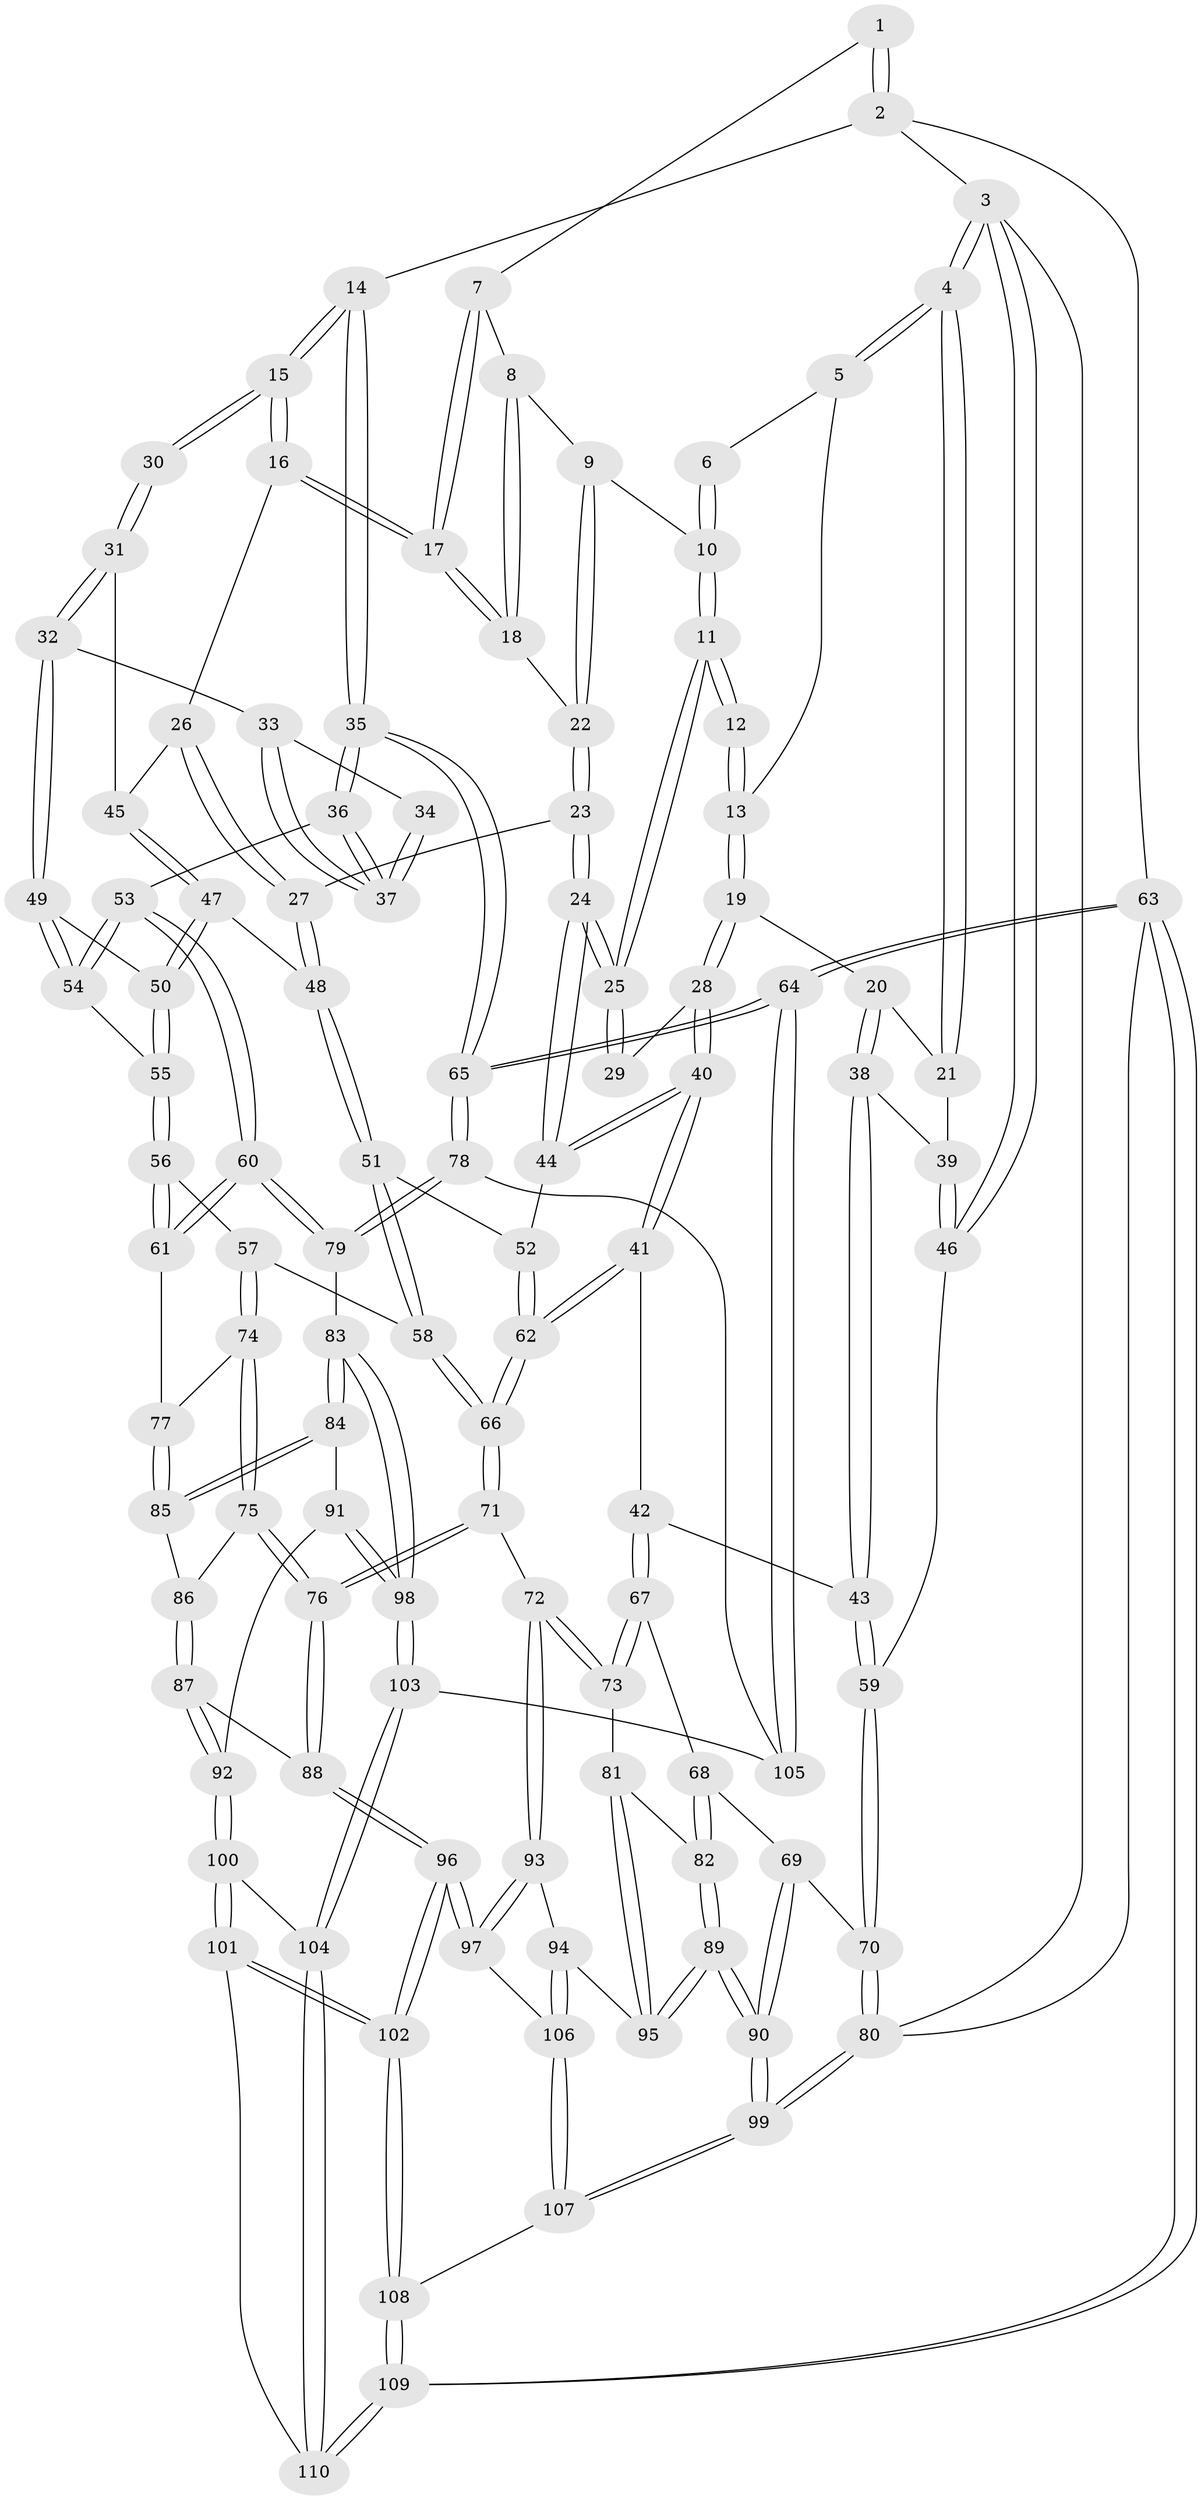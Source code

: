 // coarse degree distribution, {3: 0.19696969696969696, 5: 0.25757575757575757, 4: 0.3939393939393939, 2: 0.030303030303030304, 6: 0.12121212121212122}
// Generated by graph-tools (version 1.1) at 2025/24/03/03/25 07:24:40]
// undirected, 110 vertices, 272 edges
graph export_dot {
graph [start="1"]
  node [color=gray90,style=filled];
  1 [pos="+0.6681506561627517+0"];
  2 [pos="+1+0"];
  3 [pos="+0+0"];
  4 [pos="+0+0"];
  5 [pos="+0.2413716064068752+0"];
  6 [pos="+0.40395719328285173+0"];
  7 [pos="+0.6647043667229328+0"];
  8 [pos="+0.5521034868960535+0.036182832767988574"];
  9 [pos="+0.4761391379897583+0.07927497147934694"];
  10 [pos="+0.4723858153694581+0.07964744680030496"];
  11 [pos="+0.43899030921943166+0.1178588480882345"];
  12 [pos="+0.4342784394030919+0.11569570746573028"];
  13 [pos="+0.2762607134722899+0.014324829134152036"];
  14 [pos="+1+0"];
  15 [pos="+1+0"];
  16 [pos="+0.7196054503058273+0.11876666272531278"];
  17 [pos="+0.7108450080461184+0.10613051242975523"];
  18 [pos="+0.60049483539543+0.11051926048500374"];
  19 [pos="+0.23961472360951433+0.12380536978199033"];
  20 [pos="+0.2141017121991554+0.13213112244793163"];
  21 [pos="+0.10336283867668028+0.13069420271496124"];
  22 [pos="+0.5712930973752218+0.12430591552364417"];
  23 [pos="+0.5334755904320012+0.2383118811321839"];
  24 [pos="+0.446790206507236+0.25220173477772667"];
  25 [pos="+0.4440179418899725+0.2414862784751932"];
  26 [pos="+0.7274651250134595+0.14732286544068315"];
  27 [pos="+0.5777188109397036+0.24760559687807795"];
  28 [pos="+0.24223589542068222+0.127321526485592"];
  29 [pos="+0.2990689826795347+0.14714446598285358"];
  30 [pos="+0.9684878316031978+0.09815064040209474"];
  31 [pos="+0.7620295338441118+0.18458068492378438"];
  32 [pos="+0.8216265747571353+0.26310319347236366"];
  33 [pos="+0.8485669208444326+0.2696119980940103"];
  34 [pos="+0.9450980137838622+0.14936022959348003"];
  35 [pos="+1+0.3758017839036764"];
  36 [pos="+1+0.38798344936528834"];
  37 [pos="+0.9259069909631724+0.30849942846460165"];
  38 [pos="+0.1320204365767196+0.3367986081964027"];
  39 [pos="+0.07392437451855127+0.20897801714834927"];
  40 [pos="+0.3073230168937431+0.36365174029899455"];
  41 [pos="+0.3059736398260411+0.36554139259355384"];
  42 [pos="+0.19549573509436494+0.3834675372894496"];
  43 [pos="+0.1321288688441594+0.3373248549470284"];
  44 [pos="+0.4319508889431776+0.2778876751634074"];
  45 [pos="+0.7613800034670889+0.18422187757273006"];
  46 [pos="+0+0.205374410493157"];
  47 [pos="+0.6618481699926578+0.3398245629924301"];
  48 [pos="+0.6369366464774046+0.336257406651959"];
  49 [pos="+0.8004375574690753+0.3081966660821736"];
  50 [pos="+0.692044775105928+0.36502393675005984"];
  51 [pos="+0.5587279542106712+0.41544359128458697"];
  52 [pos="+0.5482888931848403+0.4098588497827182"];
  53 [pos="+0.8969506054606261+0.4741265352311998"];
  54 [pos="+0.8060226666816016+0.3948562625153295"];
  55 [pos="+0.7118052340663152+0.41571147046256873"];
  56 [pos="+0.7051112282995372+0.451046821675234"];
  57 [pos="+0.5977070527412074+0.4883836289559446"];
  58 [pos="+0.5598494697607022+0.41890943205382203"];
  59 [pos="+0+0.39413283890761425"];
  60 [pos="+0.8426999625145865+0.5584068044021128"];
  61 [pos="+0.7952124090619755+0.5618314179048826"];
  62 [pos="+0.3700845202188781+0.4807733922639402"];
  63 [pos="+1+1"];
  64 [pos="+1+1"];
  65 [pos="+1+0.757853189016443"];
  66 [pos="+0.39584722055200344+0.569938012188193"];
  67 [pos="+0.1299021363822707+0.5465636274482951"];
  68 [pos="+0.12271944147942833+0.5532728217992344"];
  69 [pos="+0.04917611104461018+0.5697591803886667"];
  70 [pos="+0+0.5400114286786802"];
  71 [pos="+0.39913491806864243+0.588501841333681"];
  72 [pos="+0.36889368549929824+0.6117464967293559"];
  73 [pos="+0.3538955392507811+0.616752975292717"];
  74 [pos="+0.5794986867292203+0.5747288586774202"];
  75 [pos="+0.5787163076258633+0.5756617762257872"];
  76 [pos="+0.5147182221649409+0.6296124051832924"];
  77 [pos="+0.7810465970062522+0.5718445750574254"];
  78 [pos="+0.979129021760267+0.6985676522465617"];
  79 [pos="+0.914658008134512+0.6697994286374619"];
  80 [pos="+0+1"];
  81 [pos="+0.3061860092330843+0.6621481264068251"];
  82 [pos="+0.19353822944363563+0.7336266574579907"];
  83 [pos="+0.8198747427741255+0.7512897414253716"];
  84 [pos="+0.7453755354425945+0.699538393057164"];
  85 [pos="+0.7537076526396237+0.6253535030303254"];
  86 [pos="+0.683393463611027+0.6532371217888526"];
  87 [pos="+0.652861718256724+0.7297358371201388"];
  88 [pos="+0.5318444138692485+0.6792564513060185"];
  89 [pos="+0.147872405016746+0.871933547781614"];
  90 [pos="+0.0854640759496433+0.9572924412800775"];
  91 [pos="+0.7117401156291076+0.7217198515747594"];
  92 [pos="+0.6606986740180041+0.7365759088177833"];
  93 [pos="+0.37421034853351065+0.721927044126824"];
  94 [pos="+0.3391716432887854+0.8006270862638936"];
  95 [pos="+0.318874051813295+0.8027590453215202"];
  96 [pos="+0.49480075933720763+0.8361848902724534"];
  97 [pos="+0.469953520712757+0.8275877421972659"];
  98 [pos="+0.796412259275585+0.8435742292998061"];
  99 [pos="+0+1"];
  100 [pos="+0.6616765708133694+0.7443897083461511"];
  101 [pos="+0.6273038786101542+0.8801343347245076"];
  102 [pos="+0.5252513083179863+0.920149679567039"];
  103 [pos="+0.7956596344380423+0.8504221443194426"];
  104 [pos="+0.7892559297473147+0.856651216029386"];
  105 [pos="+0.8699487911879784+0.8531208755119991"];
  106 [pos="+0.36999538024149803+0.8163554786822138"];
  107 [pos="+0.282201457037891+1"];
  108 [pos="+0.45152253338136905+1"];
  109 [pos="+0.8479127283487772+1"];
  110 [pos="+0.7652506081712391+0.8944013514056357"];
  1 -- 2;
  1 -- 2;
  1 -- 7;
  2 -- 3;
  2 -- 14;
  2 -- 63;
  3 -- 4;
  3 -- 4;
  3 -- 46;
  3 -- 46;
  3 -- 80;
  4 -- 5;
  4 -- 5;
  4 -- 21;
  4 -- 21;
  5 -- 6;
  5 -- 13;
  6 -- 10;
  6 -- 10;
  7 -- 8;
  7 -- 17;
  7 -- 17;
  8 -- 9;
  8 -- 18;
  8 -- 18;
  9 -- 10;
  9 -- 22;
  9 -- 22;
  10 -- 11;
  10 -- 11;
  11 -- 12;
  11 -- 12;
  11 -- 25;
  11 -- 25;
  12 -- 13;
  12 -- 13;
  13 -- 19;
  13 -- 19;
  14 -- 15;
  14 -- 15;
  14 -- 35;
  14 -- 35;
  15 -- 16;
  15 -- 16;
  15 -- 30;
  15 -- 30;
  16 -- 17;
  16 -- 17;
  16 -- 26;
  17 -- 18;
  17 -- 18;
  18 -- 22;
  19 -- 20;
  19 -- 28;
  19 -- 28;
  20 -- 21;
  20 -- 38;
  20 -- 38;
  21 -- 39;
  22 -- 23;
  22 -- 23;
  23 -- 24;
  23 -- 24;
  23 -- 27;
  24 -- 25;
  24 -- 25;
  24 -- 44;
  24 -- 44;
  25 -- 29;
  25 -- 29;
  26 -- 27;
  26 -- 27;
  26 -- 45;
  27 -- 48;
  27 -- 48;
  28 -- 29;
  28 -- 40;
  28 -- 40;
  30 -- 31;
  30 -- 31;
  31 -- 32;
  31 -- 32;
  31 -- 45;
  32 -- 33;
  32 -- 49;
  32 -- 49;
  33 -- 34;
  33 -- 37;
  33 -- 37;
  34 -- 37;
  34 -- 37;
  35 -- 36;
  35 -- 36;
  35 -- 65;
  35 -- 65;
  36 -- 37;
  36 -- 37;
  36 -- 53;
  38 -- 39;
  38 -- 43;
  38 -- 43;
  39 -- 46;
  39 -- 46;
  40 -- 41;
  40 -- 41;
  40 -- 44;
  40 -- 44;
  41 -- 42;
  41 -- 62;
  41 -- 62;
  42 -- 43;
  42 -- 67;
  42 -- 67;
  43 -- 59;
  43 -- 59;
  44 -- 52;
  45 -- 47;
  45 -- 47;
  46 -- 59;
  47 -- 48;
  47 -- 50;
  47 -- 50;
  48 -- 51;
  48 -- 51;
  49 -- 50;
  49 -- 54;
  49 -- 54;
  50 -- 55;
  50 -- 55;
  51 -- 52;
  51 -- 58;
  51 -- 58;
  52 -- 62;
  52 -- 62;
  53 -- 54;
  53 -- 54;
  53 -- 60;
  53 -- 60;
  54 -- 55;
  55 -- 56;
  55 -- 56;
  56 -- 57;
  56 -- 61;
  56 -- 61;
  57 -- 58;
  57 -- 74;
  57 -- 74;
  58 -- 66;
  58 -- 66;
  59 -- 70;
  59 -- 70;
  60 -- 61;
  60 -- 61;
  60 -- 79;
  60 -- 79;
  61 -- 77;
  62 -- 66;
  62 -- 66;
  63 -- 64;
  63 -- 64;
  63 -- 109;
  63 -- 109;
  63 -- 80;
  64 -- 65;
  64 -- 65;
  64 -- 105;
  64 -- 105;
  65 -- 78;
  65 -- 78;
  66 -- 71;
  66 -- 71;
  67 -- 68;
  67 -- 73;
  67 -- 73;
  68 -- 69;
  68 -- 82;
  68 -- 82;
  69 -- 70;
  69 -- 90;
  69 -- 90;
  70 -- 80;
  70 -- 80;
  71 -- 72;
  71 -- 76;
  71 -- 76;
  72 -- 73;
  72 -- 73;
  72 -- 93;
  72 -- 93;
  73 -- 81;
  74 -- 75;
  74 -- 75;
  74 -- 77;
  75 -- 76;
  75 -- 76;
  75 -- 86;
  76 -- 88;
  76 -- 88;
  77 -- 85;
  77 -- 85;
  78 -- 79;
  78 -- 79;
  78 -- 105;
  79 -- 83;
  80 -- 99;
  80 -- 99;
  81 -- 82;
  81 -- 95;
  81 -- 95;
  82 -- 89;
  82 -- 89;
  83 -- 84;
  83 -- 84;
  83 -- 98;
  83 -- 98;
  84 -- 85;
  84 -- 85;
  84 -- 91;
  85 -- 86;
  86 -- 87;
  86 -- 87;
  87 -- 88;
  87 -- 92;
  87 -- 92;
  88 -- 96;
  88 -- 96;
  89 -- 90;
  89 -- 90;
  89 -- 95;
  89 -- 95;
  90 -- 99;
  90 -- 99;
  91 -- 92;
  91 -- 98;
  91 -- 98;
  92 -- 100;
  92 -- 100;
  93 -- 94;
  93 -- 97;
  93 -- 97;
  94 -- 95;
  94 -- 106;
  94 -- 106;
  96 -- 97;
  96 -- 97;
  96 -- 102;
  96 -- 102;
  97 -- 106;
  98 -- 103;
  98 -- 103;
  99 -- 107;
  99 -- 107;
  100 -- 101;
  100 -- 101;
  100 -- 104;
  101 -- 102;
  101 -- 102;
  101 -- 110;
  102 -- 108;
  102 -- 108;
  103 -- 104;
  103 -- 104;
  103 -- 105;
  104 -- 110;
  104 -- 110;
  106 -- 107;
  106 -- 107;
  107 -- 108;
  108 -- 109;
  108 -- 109;
  109 -- 110;
  109 -- 110;
}
